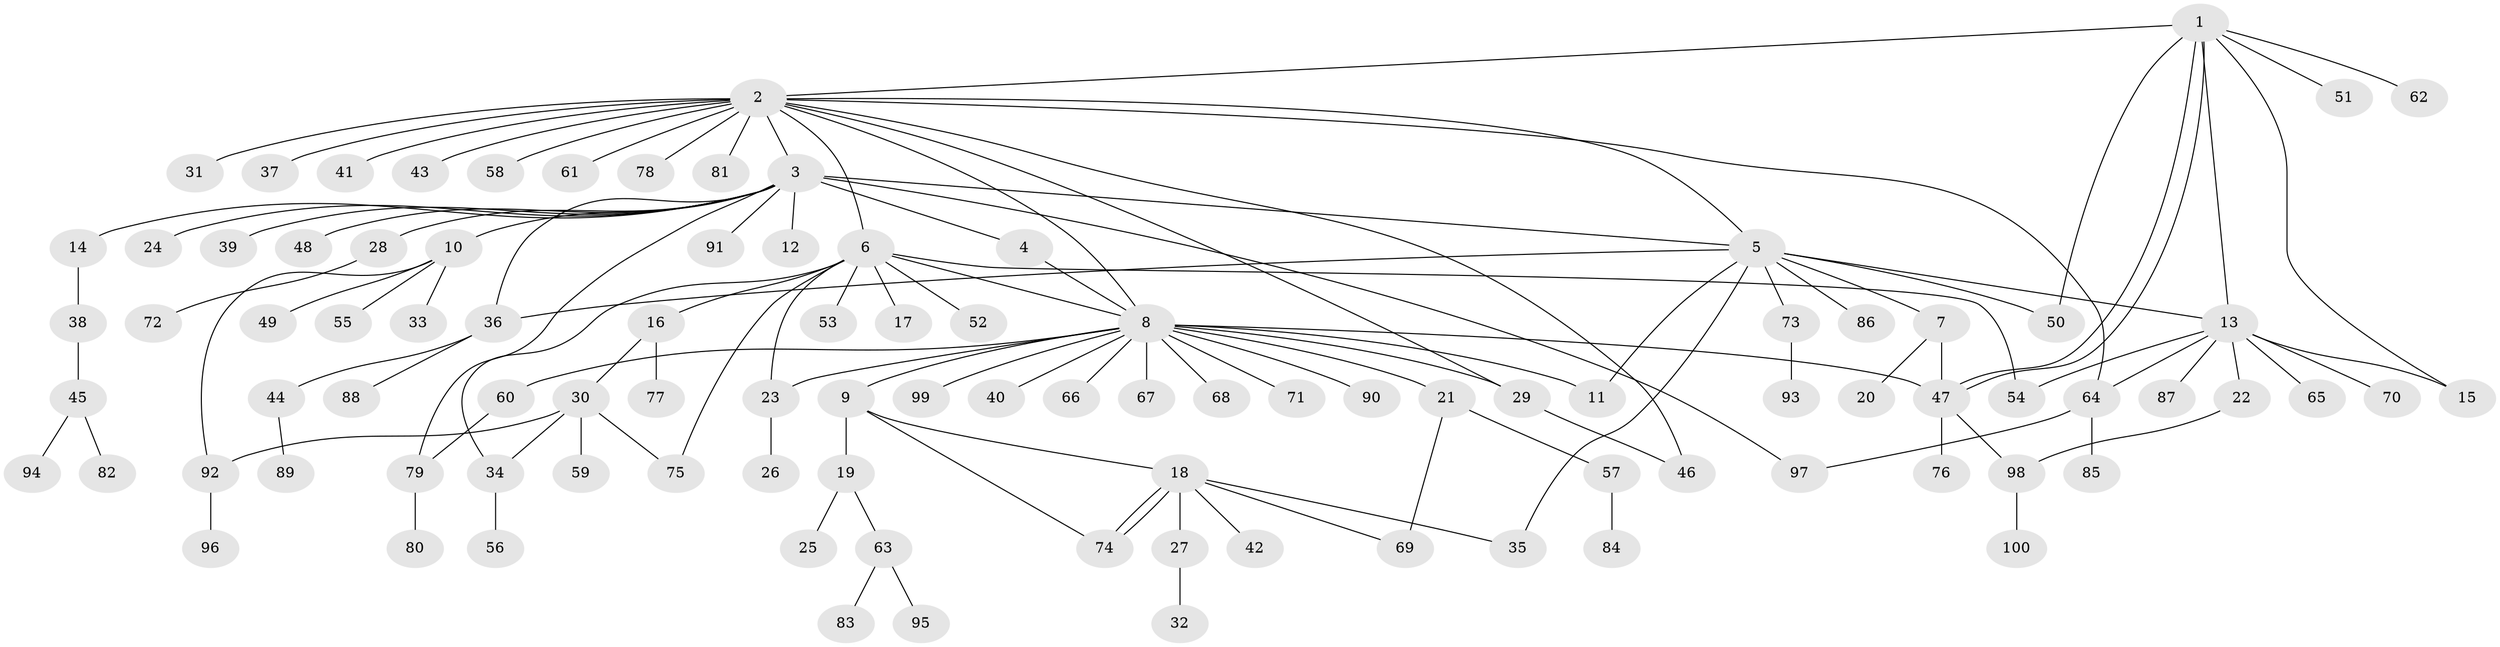 // Generated by graph-tools (version 1.1) at 2025/38/02/21/25 10:38:53]
// undirected, 100 vertices, 125 edges
graph export_dot {
graph [start="1"]
  node [color=gray90,style=filled];
  1;
  2;
  3;
  4;
  5;
  6;
  7;
  8;
  9;
  10;
  11;
  12;
  13;
  14;
  15;
  16;
  17;
  18;
  19;
  20;
  21;
  22;
  23;
  24;
  25;
  26;
  27;
  28;
  29;
  30;
  31;
  32;
  33;
  34;
  35;
  36;
  37;
  38;
  39;
  40;
  41;
  42;
  43;
  44;
  45;
  46;
  47;
  48;
  49;
  50;
  51;
  52;
  53;
  54;
  55;
  56;
  57;
  58;
  59;
  60;
  61;
  62;
  63;
  64;
  65;
  66;
  67;
  68;
  69;
  70;
  71;
  72;
  73;
  74;
  75;
  76;
  77;
  78;
  79;
  80;
  81;
  82;
  83;
  84;
  85;
  86;
  87;
  88;
  89;
  90;
  91;
  92;
  93;
  94;
  95;
  96;
  97;
  98;
  99;
  100;
  1 -- 2;
  1 -- 13;
  1 -- 15;
  1 -- 47;
  1 -- 47;
  1 -- 50;
  1 -- 51;
  1 -- 62;
  2 -- 3;
  2 -- 5;
  2 -- 6;
  2 -- 8;
  2 -- 29;
  2 -- 31;
  2 -- 37;
  2 -- 41;
  2 -- 43;
  2 -- 46;
  2 -- 58;
  2 -- 61;
  2 -- 64;
  2 -- 78;
  2 -- 81;
  3 -- 4;
  3 -- 5;
  3 -- 10;
  3 -- 12;
  3 -- 14;
  3 -- 24;
  3 -- 28;
  3 -- 36;
  3 -- 39;
  3 -- 48;
  3 -- 79;
  3 -- 91;
  3 -- 97;
  4 -- 8;
  5 -- 7;
  5 -- 11;
  5 -- 13;
  5 -- 35;
  5 -- 36;
  5 -- 50;
  5 -- 73;
  5 -- 86;
  6 -- 8;
  6 -- 16;
  6 -- 17;
  6 -- 23;
  6 -- 34;
  6 -- 52;
  6 -- 53;
  6 -- 54;
  6 -- 75;
  7 -- 20;
  7 -- 47;
  8 -- 9;
  8 -- 11;
  8 -- 21;
  8 -- 23;
  8 -- 29;
  8 -- 40;
  8 -- 47;
  8 -- 60;
  8 -- 66;
  8 -- 67;
  8 -- 68;
  8 -- 71;
  8 -- 90;
  8 -- 99;
  9 -- 18;
  9 -- 19;
  9 -- 74;
  10 -- 33;
  10 -- 49;
  10 -- 55;
  10 -- 92;
  13 -- 15;
  13 -- 22;
  13 -- 54;
  13 -- 64;
  13 -- 65;
  13 -- 70;
  13 -- 87;
  14 -- 38;
  16 -- 30;
  16 -- 77;
  18 -- 27;
  18 -- 35;
  18 -- 42;
  18 -- 69;
  18 -- 74;
  18 -- 74;
  19 -- 25;
  19 -- 63;
  21 -- 57;
  21 -- 69;
  22 -- 98;
  23 -- 26;
  27 -- 32;
  28 -- 72;
  29 -- 46;
  30 -- 34;
  30 -- 59;
  30 -- 75;
  30 -- 92;
  34 -- 56;
  36 -- 44;
  36 -- 88;
  38 -- 45;
  44 -- 89;
  45 -- 82;
  45 -- 94;
  47 -- 76;
  47 -- 98;
  57 -- 84;
  60 -- 79;
  63 -- 83;
  63 -- 95;
  64 -- 85;
  64 -- 97;
  73 -- 93;
  79 -- 80;
  92 -- 96;
  98 -- 100;
}
